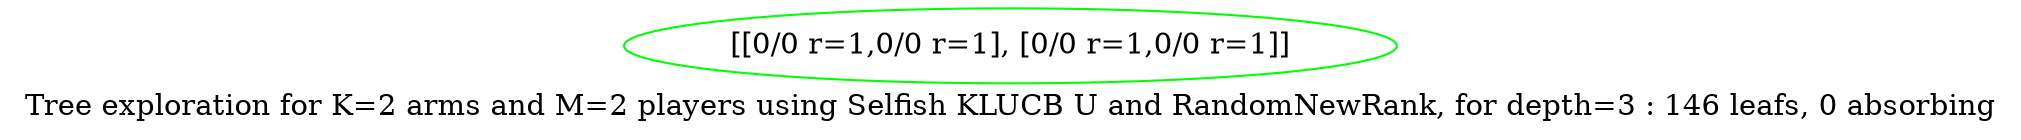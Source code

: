 digraph {
	overlap=false
	label="Tree exploration for K=2 arms and M=2 players using Selfish KLUCB U and RandomNewRank, for depth=3 : 146 leafs, 0 absorbing"
	0 [label="[[0/0 r=1,0/0 r=1], [0/0 r=1,0/0 r=1]]" color=green]
}
